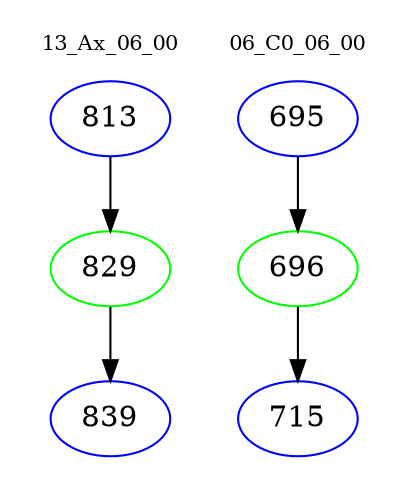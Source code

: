 digraph{
subgraph cluster_0 {
color = white
label = "13_Ax_06_00";
fontsize=10;
T0_813 [label="813", color="blue"]
T0_813 -> T0_829 [color="black"]
T0_829 [label="829", color="green"]
T0_829 -> T0_839 [color="black"]
T0_839 [label="839", color="blue"]
}
subgraph cluster_1 {
color = white
label = "06_C0_06_00";
fontsize=10;
T1_695 [label="695", color="blue"]
T1_695 -> T1_696 [color="black"]
T1_696 [label="696", color="green"]
T1_696 -> T1_715 [color="black"]
T1_715 [label="715", color="blue"]
}
}

